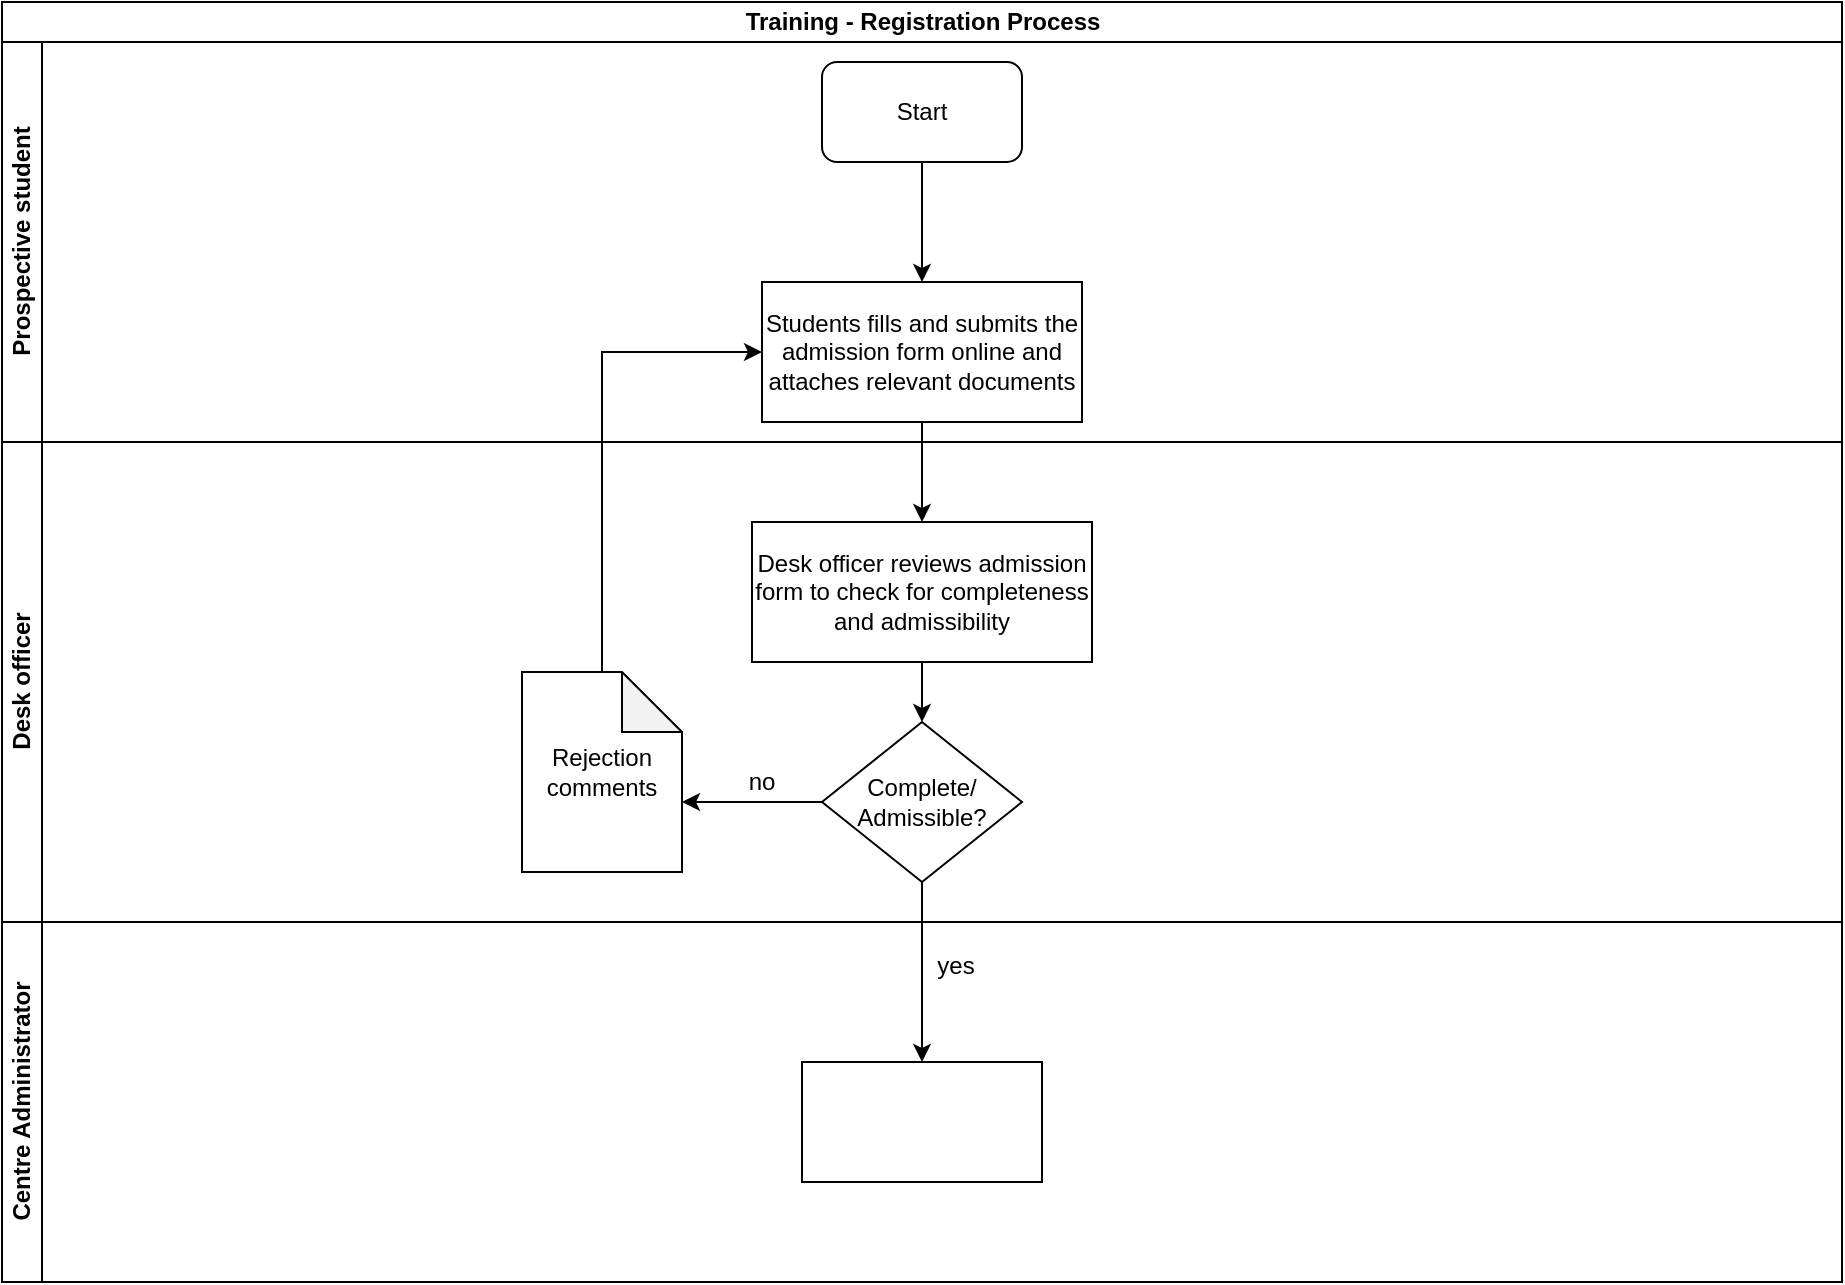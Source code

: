 <mxfile version="13.10.5" type="github">
  <diagram id="GLyw0UTV-4VSbwquhsbL" name="Page-1">
    <mxGraphModel dx="1038" dy="547" grid="1" gridSize="10" guides="1" tooltips="1" connect="1" arrows="1" fold="1" page="1" pageScale="1" pageWidth="1169" pageHeight="827" math="0" shadow="0">
      <root>
        <mxCell id="0" />
        <mxCell id="1" parent="0" />
        <mxCell id="RNq8ScFQBWIx0PEXSHT9-5" value="Training - Registration Process" style="swimlane;html=1;childLayout=stackLayout;resizeParent=1;resizeParentMax=0;horizontal=1;startSize=20;horizontalStack=0;" vertex="1" parent="1">
          <mxGeometry x="10" y="10" width="920" height="640" as="geometry" />
        </mxCell>
        <mxCell id="RNq8ScFQBWIx0PEXSHT9-6" value="Prospective student" style="swimlane;html=1;startSize=20;horizontal=0;" vertex="1" parent="RNq8ScFQBWIx0PEXSHT9-5">
          <mxGeometry y="20" width="920" height="200" as="geometry" />
        </mxCell>
        <mxCell id="RNq8ScFQBWIx0PEXSHT9-9" value="Start" style="rounded=1;whiteSpace=wrap;html=1;" vertex="1" parent="RNq8ScFQBWIx0PEXSHT9-6">
          <mxGeometry x="410" y="10" width="100" height="50" as="geometry" />
        </mxCell>
        <mxCell id="RNq8ScFQBWIx0PEXSHT9-13" value="Students fills and submits the admission form online and attaches relevant documents" style="rounded=0;whiteSpace=wrap;html=1;" vertex="1" parent="RNq8ScFQBWIx0PEXSHT9-6">
          <mxGeometry x="380" y="120" width="160" height="70" as="geometry" />
        </mxCell>
        <mxCell id="RNq8ScFQBWIx0PEXSHT9-11" value="" style="edgeStyle=orthogonalEdgeStyle;rounded=0;orthogonalLoop=1;jettySize=auto;html=1;entryX=0.5;entryY=0;entryDx=0;entryDy=0;" edge="1" parent="RNq8ScFQBWIx0PEXSHT9-6" source="RNq8ScFQBWIx0PEXSHT9-9" target="RNq8ScFQBWIx0PEXSHT9-13">
          <mxGeometry relative="1" as="geometry">
            <mxPoint x="460" y="135" as="targetPoint" />
          </mxGeometry>
        </mxCell>
        <mxCell id="RNq8ScFQBWIx0PEXSHT9-7" value="Desk officer" style="swimlane;html=1;startSize=20;horizontal=0;" vertex="1" parent="RNq8ScFQBWIx0PEXSHT9-5">
          <mxGeometry y="220" width="920" height="240" as="geometry" />
        </mxCell>
        <mxCell id="RNq8ScFQBWIx0PEXSHT9-14" value="Desk officer reviews admission form to check for completeness and admissibility" style="whiteSpace=wrap;html=1;rounded=0;" vertex="1" parent="RNq8ScFQBWIx0PEXSHT9-7">
          <mxGeometry x="375" y="40" width="170" height="70" as="geometry" />
        </mxCell>
        <mxCell id="RNq8ScFQBWIx0PEXSHT9-16" value="&lt;div&gt;Complete/&lt;/div&gt;&lt;div&gt;Admissible?&lt;/div&gt;" style="rhombus;whiteSpace=wrap;html=1;rounded=0;" vertex="1" parent="RNq8ScFQBWIx0PEXSHT9-7">
          <mxGeometry x="410" y="140" width="100" height="80" as="geometry" />
        </mxCell>
        <mxCell id="RNq8ScFQBWIx0PEXSHT9-17" value="" style="edgeStyle=orthogonalEdgeStyle;rounded=0;orthogonalLoop=1;jettySize=auto;html=1;" edge="1" parent="RNq8ScFQBWIx0PEXSHT9-7" source="RNq8ScFQBWIx0PEXSHT9-14" target="RNq8ScFQBWIx0PEXSHT9-16">
          <mxGeometry relative="1" as="geometry" />
        </mxCell>
        <mxCell id="RNq8ScFQBWIx0PEXSHT9-20" value="Rejection comments" style="shape=note;whiteSpace=wrap;html=1;backgroundOutline=1;darkOpacity=0.05;" vertex="1" parent="RNq8ScFQBWIx0PEXSHT9-7">
          <mxGeometry x="260" y="115" width="80" height="100" as="geometry" />
        </mxCell>
        <mxCell id="RNq8ScFQBWIx0PEXSHT9-19" value="" style="edgeStyle=orthogonalEdgeStyle;rounded=0;orthogonalLoop=1;jettySize=auto;html=1;entryX=0;entryY=0;entryDx=80;entryDy=65;entryPerimeter=0;" edge="1" parent="RNq8ScFQBWIx0PEXSHT9-7" source="RNq8ScFQBWIx0PEXSHT9-16" target="RNq8ScFQBWIx0PEXSHT9-20">
          <mxGeometry relative="1" as="geometry">
            <mxPoint x="340" y="180" as="targetPoint" />
          </mxGeometry>
        </mxCell>
        <mxCell id="RNq8ScFQBWIx0PEXSHT9-23" value="no" style="text;html=1;strokeColor=none;fillColor=none;align=center;verticalAlign=middle;whiteSpace=wrap;rounded=0;" vertex="1" parent="RNq8ScFQBWIx0PEXSHT9-7">
          <mxGeometry x="360" y="160" width="40" height="20" as="geometry" />
        </mxCell>
        <mxCell id="RNq8ScFQBWIx0PEXSHT9-8" value="Centre Administrator" style="swimlane;html=1;startSize=20;horizontal=0;" vertex="1" parent="RNq8ScFQBWIx0PEXSHT9-5">
          <mxGeometry y="460" width="920" height="180" as="geometry" />
        </mxCell>
        <mxCell id="RNq8ScFQBWIx0PEXSHT9-24" value="" style="whiteSpace=wrap;html=1;rounded=0;" vertex="1" parent="RNq8ScFQBWIx0PEXSHT9-8">
          <mxGeometry x="400" y="70" width="120" height="60" as="geometry" />
        </mxCell>
        <mxCell id="RNq8ScFQBWIx0PEXSHT9-26" value="yes" style="text;html=1;strokeColor=none;fillColor=none;align=center;verticalAlign=middle;whiteSpace=wrap;rounded=0;" vertex="1" parent="RNq8ScFQBWIx0PEXSHT9-8">
          <mxGeometry x="457" y="12" width="40" height="20" as="geometry" />
        </mxCell>
        <mxCell id="RNq8ScFQBWIx0PEXSHT9-15" value="" style="edgeStyle=orthogonalEdgeStyle;rounded=0;orthogonalLoop=1;jettySize=auto;html=1;" edge="1" parent="RNq8ScFQBWIx0PEXSHT9-5" source="RNq8ScFQBWIx0PEXSHT9-13" target="RNq8ScFQBWIx0PEXSHT9-14">
          <mxGeometry relative="1" as="geometry" />
        </mxCell>
        <mxCell id="RNq8ScFQBWIx0PEXSHT9-22" value="" style="edgeStyle=orthogonalEdgeStyle;rounded=0;orthogonalLoop=1;jettySize=auto;html=1;entryX=0;entryY=0.5;entryDx=0;entryDy=0;" edge="1" parent="RNq8ScFQBWIx0PEXSHT9-5" source="RNq8ScFQBWIx0PEXSHT9-20" target="RNq8ScFQBWIx0PEXSHT9-13">
          <mxGeometry relative="1" as="geometry">
            <mxPoint x="300" y="235" as="targetPoint" />
            <Array as="points">
              <mxPoint x="300" y="175" />
            </Array>
          </mxGeometry>
        </mxCell>
        <mxCell id="RNq8ScFQBWIx0PEXSHT9-25" value="" style="edgeStyle=orthogonalEdgeStyle;rounded=0;orthogonalLoop=1;jettySize=auto;html=1;" edge="1" parent="RNq8ScFQBWIx0PEXSHT9-5" source="RNq8ScFQBWIx0PEXSHT9-16" target="RNq8ScFQBWIx0PEXSHT9-24">
          <mxGeometry relative="1" as="geometry" />
        </mxCell>
      </root>
    </mxGraphModel>
  </diagram>
</mxfile>
